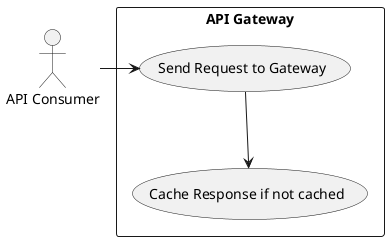 @startuml

actor "API Consumer" as consumer

rectangle "API Gateway" as System {
  usecase "Send Request to Gateway" as uc1
  usecase "Cache Response if not cached" as uc2
}

consumer -R-> uc1
uc1 --> uc2

@enduml
